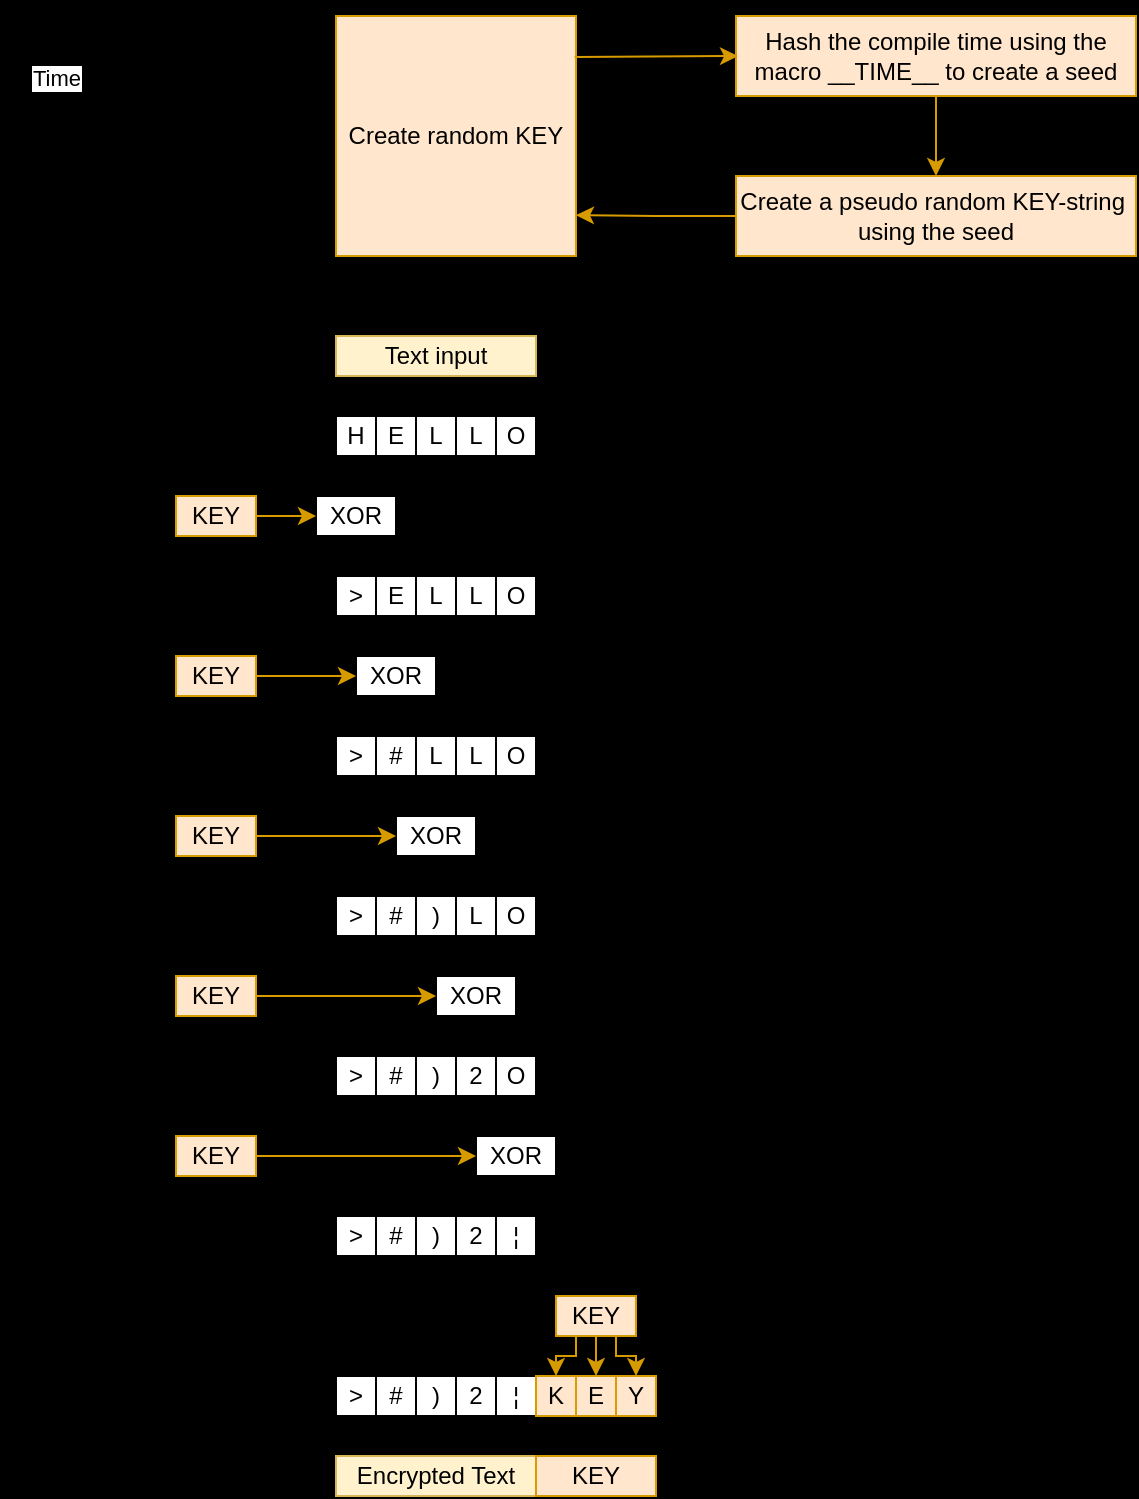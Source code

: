 <mxfile version="24.7.16">
  <diagram name="Page-1" id="gjyw_CzvkztHCU5vyYOj">
    <mxGraphModel dx="677" dy="366" grid="1" gridSize="10" guides="1" tooltips="1" connect="1" arrows="1" fold="1" page="1" pageScale="1" pageWidth="827" pageHeight="1169" background="#000000" math="0" shadow="0">
      <root>
        <mxCell id="0" />
        <mxCell id="1" parent="0" />
        <mxCell id="bcUtvInx1egPYMvvCozg-1" value="Encrypted Text" style="rounded=0;whiteSpace=wrap;html=1;fillColor=#fff2cc;strokeColor=#d6b656;" vertex="1" parent="1">
          <mxGeometry x="320" y="1080" width="100" height="20" as="geometry" />
        </mxCell>
        <mxCell id="bcUtvInx1egPYMvvCozg-2" value="KEY" style="rounded=0;whiteSpace=wrap;html=1;fillColor=#ffe6cc;strokeColor=#d79b00;" vertex="1" parent="1">
          <mxGeometry x="420" y="1080" width="60" height="20" as="geometry" />
        </mxCell>
        <mxCell id="bcUtvInx1egPYMvvCozg-3" value="Create random KEY" style="rounded=0;whiteSpace=wrap;html=1;fillColor=#ffe6cc;strokeColor=#d79b00;" vertex="1" parent="1">
          <mxGeometry x="320" y="360" width="120" height="120" as="geometry" />
        </mxCell>
        <mxCell id="bcUtvInx1egPYMvvCozg-7" style="edgeStyle=orthogonalEdgeStyle;rounded=0;orthogonalLoop=1;jettySize=auto;html=1;exitX=0.5;exitY=1;exitDx=0;exitDy=0;entryX=0.5;entryY=0;entryDx=0;entryDy=0;fillColor=#ffe6cc;strokeColor=#d79b00;" edge="1" parent="1" source="bcUtvInx1egPYMvvCozg-4" target="bcUtvInx1egPYMvvCozg-6">
          <mxGeometry relative="1" as="geometry" />
        </mxCell>
        <mxCell id="bcUtvInx1egPYMvvCozg-4" value="Hash the compile time using the macro __TIME__ to create a seed" style="rounded=0;whiteSpace=wrap;html=1;fillColor=#ffe6cc;strokeColor=#d79b00;" vertex="1" parent="1">
          <mxGeometry x="520" y="360" width="200" height="40" as="geometry" />
        </mxCell>
        <mxCell id="bcUtvInx1egPYMvvCozg-5" style="edgeStyle=orthogonalEdgeStyle;rounded=0;orthogonalLoop=1;jettySize=auto;html=1;exitX=0.994;exitY=0.171;exitDx=0;exitDy=0;fillColor=#ffe6cc;strokeColor=#d79b00;exitPerimeter=0;" edge="1" parent="1" source="bcUtvInx1egPYMvvCozg-3">
          <mxGeometry relative="1" as="geometry">
            <mxPoint x="521" y="380" as="targetPoint" />
          </mxGeometry>
        </mxCell>
        <mxCell id="bcUtvInx1egPYMvvCozg-6" value="&lt;div&gt;Create a pseudo random KEY-string&amp;nbsp;&lt;/div&gt;&lt;div&gt;using the seed&lt;/div&gt;" style="rounded=0;whiteSpace=wrap;html=1;fillColor=#ffe6cc;strokeColor=#d79b00;" vertex="1" parent="1">
          <mxGeometry x="520" y="440" width="200" height="40" as="geometry" />
        </mxCell>
        <mxCell id="bcUtvInx1egPYMvvCozg-8" style="edgeStyle=orthogonalEdgeStyle;rounded=0;orthogonalLoop=1;jettySize=auto;html=1;exitX=0;exitY=0.5;exitDx=0;exitDy=0;entryX=1;entryY=0.83;entryDx=0;entryDy=0;entryPerimeter=0;fillColor=#ffe6cc;strokeColor=#d79b00;" edge="1" parent="1" source="bcUtvInx1egPYMvvCozg-6" target="bcUtvInx1egPYMvvCozg-3">
          <mxGeometry relative="1" as="geometry" />
        </mxCell>
        <mxCell id="bcUtvInx1egPYMvvCozg-21" style="edgeStyle=orthogonalEdgeStyle;rounded=0;orthogonalLoop=1;jettySize=auto;html=1;exitX=0.5;exitY=1;exitDx=0;exitDy=0;entryX=0.5;entryY=0;entryDx=0;entryDy=0;" edge="1" parent="1" source="bcUtvInx1egPYMvvCozg-9" target="bcUtvInx1egPYMvvCozg-20">
          <mxGeometry relative="1" as="geometry" />
        </mxCell>
        <mxCell id="bcUtvInx1egPYMvvCozg-9" value="H" style="rounded=0;whiteSpace=wrap;html=1;" vertex="1" parent="1">
          <mxGeometry x="320" y="560" width="20" height="20" as="geometry" />
        </mxCell>
        <mxCell id="bcUtvInx1egPYMvvCozg-26" style="edgeStyle=orthogonalEdgeStyle;rounded=0;orthogonalLoop=1;jettySize=auto;html=1;exitX=0.5;exitY=1;exitDx=0;exitDy=0;entryX=0.75;entryY=0;entryDx=0;entryDy=0;" edge="1" parent="1" source="bcUtvInx1egPYMvvCozg-10" target="bcUtvInx1egPYMvvCozg-20">
          <mxGeometry relative="1" as="geometry" />
        </mxCell>
        <mxCell id="bcUtvInx1egPYMvvCozg-10" value="E" style="rounded=0;whiteSpace=wrap;html=1;" vertex="1" parent="1">
          <mxGeometry x="340" y="560" width="20" height="20" as="geometry" />
        </mxCell>
        <mxCell id="bcUtvInx1egPYMvvCozg-11" value="L" style="rounded=0;whiteSpace=wrap;html=1;" vertex="1" parent="1">
          <mxGeometry x="360" y="560" width="20" height="20" as="geometry" />
        </mxCell>
        <mxCell id="bcUtvInx1egPYMvvCozg-12" value="L" style="rounded=0;whiteSpace=wrap;html=1;" vertex="1" parent="1">
          <mxGeometry x="380" y="560" width="20" height="20" as="geometry" />
        </mxCell>
        <mxCell id="bcUtvInx1egPYMvvCozg-13" value="O" style="rounded=0;whiteSpace=wrap;html=1;" vertex="1" parent="1">
          <mxGeometry x="400" y="560" width="20" height="20" as="geometry" />
        </mxCell>
        <mxCell id="bcUtvInx1egPYMvvCozg-14" value="0" style="text;html=1;align=center;verticalAlign=middle;whiteSpace=wrap;rounded=0;" vertex="1" parent="1">
          <mxGeometry x="320" y="540" width="20" height="20" as="geometry" />
        </mxCell>
        <mxCell id="bcUtvInx1egPYMvvCozg-15" value="Index" style="text;html=1;align=center;verticalAlign=middle;whiteSpace=wrap;rounded=0;" vertex="1" parent="1">
          <mxGeometry x="280" y="540" width="40" height="20" as="geometry" />
        </mxCell>
        <mxCell id="bcUtvInx1egPYMvvCozg-16" value="1" style="text;html=1;align=center;verticalAlign=middle;whiteSpace=wrap;rounded=0;" vertex="1" parent="1">
          <mxGeometry x="340" y="540" width="20" height="20" as="geometry" />
        </mxCell>
        <mxCell id="bcUtvInx1egPYMvvCozg-17" value="2" style="text;html=1;align=center;verticalAlign=middle;whiteSpace=wrap;rounded=0;" vertex="1" parent="1">
          <mxGeometry x="360" y="540" width="20" height="20" as="geometry" />
        </mxCell>
        <mxCell id="bcUtvInx1egPYMvvCozg-18" value="3" style="text;html=1;align=center;verticalAlign=middle;whiteSpace=wrap;rounded=0;" vertex="1" parent="1">
          <mxGeometry x="380" y="540" width="20" height="20" as="geometry" />
        </mxCell>
        <mxCell id="bcUtvInx1egPYMvvCozg-19" value="4" style="text;html=1;align=center;verticalAlign=middle;whiteSpace=wrap;rounded=0;" vertex="1" parent="1">
          <mxGeometry x="400" y="540" width="20" height="20" as="geometry" />
        </mxCell>
        <mxCell id="bcUtvInx1egPYMvvCozg-32" style="edgeStyle=orthogonalEdgeStyle;rounded=0;orthogonalLoop=1;jettySize=auto;html=1;exitX=0.5;exitY=1;exitDx=0;exitDy=0;entryX=0.5;entryY=0;entryDx=0;entryDy=0;" edge="1" parent="1" source="bcUtvInx1egPYMvvCozg-20" target="bcUtvInx1egPYMvvCozg-27">
          <mxGeometry relative="1" as="geometry" />
        </mxCell>
        <mxCell id="bcUtvInx1egPYMvvCozg-20" value="XOR" style="rounded=0;whiteSpace=wrap;html=1;" vertex="1" parent="1">
          <mxGeometry x="310" y="600" width="40" height="20" as="geometry" />
        </mxCell>
        <mxCell id="bcUtvInx1egPYMvvCozg-25" style="edgeStyle=orthogonalEdgeStyle;rounded=0;orthogonalLoop=1;jettySize=auto;html=1;exitX=1;exitY=0.5;exitDx=0;exitDy=0;entryX=0;entryY=0.5;entryDx=0;entryDy=0;fillColor=#ffe6cc;strokeColor=#d79b00;" edge="1" parent="1" source="bcUtvInx1egPYMvvCozg-24" target="bcUtvInx1egPYMvvCozg-20">
          <mxGeometry relative="1" as="geometry" />
        </mxCell>
        <mxCell id="bcUtvInx1egPYMvvCozg-24" value="KEY" style="rounded=0;whiteSpace=wrap;html=1;fillColor=#ffe6cc;strokeColor=#d79b00;" vertex="1" parent="1">
          <mxGeometry x="240" y="600" width="40" height="20" as="geometry" />
        </mxCell>
        <mxCell id="bcUtvInx1egPYMvvCozg-41" style="edgeStyle=orthogonalEdgeStyle;rounded=0;orthogonalLoop=1;jettySize=auto;html=1;exitX=0.5;exitY=1;exitDx=0;exitDy=0;entryX=0.25;entryY=0;entryDx=0;entryDy=0;" edge="1" parent="1" source="bcUtvInx1egPYMvvCozg-27" target="bcUtvInx1egPYMvvCozg-34">
          <mxGeometry relative="1" as="geometry">
            <Array as="points">
              <mxPoint x="330" y="670" />
              <mxPoint x="340" y="670" />
            </Array>
          </mxGeometry>
        </mxCell>
        <mxCell id="bcUtvInx1egPYMvvCozg-27" value="&amp;gt;" style="rounded=0;whiteSpace=wrap;html=1;" vertex="1" parent="1">
          <mxGeometry x="320" y="640" width="20" height="20" as="geometry" />
        </mxCell>
        <mxCell id="bcUtvInx1egPYMvvCozg-42" style="edgeStyle=orthogonalEdgeStyle;rounded=0;orthogonalLoop=1;jettySize=auto;html=1;exitX=0.5;exitY=1;exitDx=0;exitDy=0;entryX=0.5;entryY=0;entryDx=0;entryDy=0;" edge="1" parent="1" source="bcUtvInx1egPYMvvCozg-28" target="bcUtvInx1egPYMvvCozg-34">
          <mxGeometry relative="1" as="geometry">
            <Array as="points">
              <mxPoint x="350" y="670" />
              <mxPoint x="350" y="670" />
            </Array>
          </mxGeometry>
        </mxCell>
        <mxCell id="bcUtvInx1egPYMvvCozg-28" value="E" style="rounded=0;whiteSpace=wrap;html=1;" vertex="1" parent="1">
          <mxGeometry x="340" y="640" width="20" height="20" as="geometry" />
        </mxCell>
        <mxCell id="bcUtvInx1egPYMvvCozg-43" style="edgeStyle=orthogonalEdgeStyle;rounded=0;orthogonalLoop=1;jettySize=auto;html=1;exitX=0.5;exitY=1;exitDx=0;exitDy=0;entryX=0.75;entryY=0;entryDx=0;entryDy=0;" edge="1" parent="1" source="bcUtvInx1egPYMvvCozg-29" target="bcUtvInx1egPYMvvCozg-34">
          <mxGeometry relative="1" as="geometry">
            <Array as="points">
              <mxPoint x="370" y="670" />
              <mxPoint x="360" y="670" />
            </Array>
          </mxGeometry>
        </mxCell>
        <mxCell id="bcUtvInx1egPYMvvCozg-29" value="L" style="rounded=0;whiteSpace=wrap;html=1;" vertex="1" parent="1">
          <mxGeometry x="360" y="640" width="20" height="20" as="geometry" />
        </mxCell>
        <mxCell id="bcUtvInx1egPYMvvCozg-30" value="L" style="rounded=0;whiteSpace=wrap;html=1;" vertex="1" parent="1">
          <mxGeometry x="380" y="640" width="20" height="20" as="geometry" />
        </mxCell>
        <mxCell id="bcUtvInx1egPYMvvCozg-31" value="O" style="rounded=0;whiteSpace=wrap;html=1;" vertex="1" parent="1">
          <mxGeometry x="400" y="640" width="20" height="20" as="geometry" />
        </mxCell>
        <mxCell id="bcUtvInx1egPYMvvCozg-57" style="edgeStyle=orthogonalEdgeStyle;rounded=0;orthogonalLoop=1;jettySize=auto;html=1;exitX=0.5;exitY=1;exitDx=0;exitDy=0;entryX=0.5;entryY=0;entryDx=0;entryDy=0;" edge="1" parent="1" source="bcUtvInx1egPYMvvCozg-34" target="bcUtvInx1egPYMvvCozg-36">
          <mxGeometry relative="1" as="geometry" />
        </mxCell>
        <mxCell id="bcUtvInx1egPYMvvCozg-34" value="XOR" style="rounded=0;whiteSpace=wrap;html=1;" vertex="1" parent="1">
          <mxGeometry x="330" y="680" width="40" height="20" as="geometry" />
        </mxCell>
        <mxCell id="bcUtvInx1egPYMvvCozg-35" value="&amp;gt;" style="rounded=0;whiteSpace=wrap;html=1;" vertex="1" parent="1">
          <mxGeometry x="320" y="720" width="20" height="20" as="geometry" />
        </mxCell>
        <mxCell id="bcUtvInx1egPYMvvCozg-56" style="edgeStyle=orthogonalEdgeStyle;rounded=0;orthogonalLoop=1;jettySize=auto;html=1;exitX=0.5;exitY=1;exitDx=0;exitDy=0;entryX=0.25;entryY=0;entryDx=0;entryDy=0;" edge="1" parent="1" source="bcUtvInx1egPYMvvCozg-36" target="bcUtvInx1egPYMvvCozg-47">
          <mxGeometry relative="1" as="geometry">
            <Array as="points">
              <mxPoint x="350" y="750" />
              <mxPoint x="360" y="750" />
            </Array>
          </mxGeometry>
        </mxCell>
        <mxCell id="bcUtvInx1egPYMvvCozg-36" value="#" style="rounded=0;whiteSpace=wrap;html=1;" vertex="1" parent="1">
          <mxGeometry x="340" y="720" width="20" height="20" as="geometry" />
        </mxCell>
        <mxCell id="bcUtvInx1egPYMvvCozg-58" style="edgeStyle=orthogonalEdgeStyle;rounded=0;orthogonalLoop=1;jettySize=auto;html=1;exitX=0.5;exitY=1;exitDx=0;exitDy=0;entryX=0.5;entryY=0;entryDx=0;entryDy=0;" edge="1" parent="1" source="bcUtvInx1egPYMvvCozg-37" target="bcUtvInx1egPYMvvCozg-47">
          <mxGeometry relative="1" as="geometry" />
        </mxCell>
        <mxCell id="bcUtvInx1egPYMvvCozg-37" value="L" style="rounded=0;whiteSpace=wrap;html=1;" vertex="1" parent="1">
          <mxGeometry x="360" y="720" width="20" height="20" as="geometry" />
        </mxCell>
        <mxCell id="bcUtvInx1egPYMvvCozg-59" style="edgeStyle=orthogonalEdgeStyle;rounded=0;orthogonalLoop=1;jettySize=auto;html=1;exitX=0.5;exitY=1;exitDx=0;exitDy=0;entryX=0.75;entryY=0;entryDx=0;entryDy=0;" edge="1" parent="1" source="bcUtvInx1egPYMvvCozg-38" target="bcUtvInx1egPYMvvCozg-47">
          <mxGeometry relative="1" as="geometry">
            <Array as="points">
              <mxPoint x="390" y="750" />
              <mxPoint x="380" y="750" />
            </Array>
          </mxGeometry>
        </mxCell>
        <mxCell id="bcUtvInx1egPYMvvCozg-38" value="L" style="rounded=0;whiteSpace=wrap;html=1;" vertex="1" parent="1">
          <mxGeometry x="380" y="720" width="20" height="20" as="geometry" />
        </mxCell>
        <mxCell id="bcUtvInx1egPYMvvCozg-39" value="O" style="rounded=0;whiteSpace=wrap;html=1;" vertex="1" parent="1">
          <mxGeometry x="400" y="720" width="20" height="20" as="geometry" />
        </mxCell>
        <mxCell id="bcUtvInx1egPYMvvCozg-45" style="edgeStyle=orthogonalEdgeStyle;rounded=0;orthogonalLoop=1;jettySize=auto;html=1;exitX=1;exitY=0.5;exitDx=0;exitDy=0;entryX=0;entryY=0.5;entryDx=0;entryDy=0;fillColor=#ffe6cc;strokeColor=#d79b00;" edge="1" parent="1" source="bcUtvInx1egPYMvvCozg-44" target="bcUtvInx1egPYMvvCozg-34">
          <mxGeometry relative="1" as="geometry" />
        </mxCell>
        <mxCell id="bcUtvInx1egPYMvvCozg-44" value="KEY" style="rounded=0;whiteSpace=wrap;html=1;fillColor=#ffe6cc;strokeColor=#d79b00;" vertex="1" parent="1">
          <mxGeometry x="240" y="680" width="40" height="20" as="geometry" />
        </mxCell>
        <mxCell id="bcUtvInx1egPYMvvCozg-55" style="edgeStyle=orthogonalEdgeStyle;rounded=0;orthogonalLoop=1;jettySize=auto;html=1;exitX=0.5;exitY=1;exitDx=0;exitDy=0;entryX=0.5;entryY=0;entryDx=0;entryDy=0;" edge="1" parent="1" source="bcUtvInx1egPYMvvCozg-47" target="bcUtvInx1egPYMvvCozg-50">
          <mxGeometry relative="1" as="geometry" />
        </mxCell>
        <mxCell id="bcUtvInx1egPYMvvCozg-47" value="XOR" style="rounded=0;whiteSpace=wrap;html=1;" vertex="1" parent="1">
          <mxGeometry x="350" y="760" width="40" height="20" as="geometry" />
        </mxCell>
        <mxCell id="bcUtvInx1egPYMvvCozg-48" value="&amp;gt;" style="rounded=0;whiteSpace=wrap;html=1;" vertex="1" parent="1">
          <mxGeometry x="320" y="800" width="20" height="20" as="geometry" />
        </mxCell>
        <mxCell id="bcUtvInx1egPYMvvCozg-49" value="#" style="rounded=0;whiteSpace=wrap;html=1;" vertex="1" parent="1">
          <mxGeometry x="340" y="800" width="20" height="20" as="geometry" />
        </mxCell>
        <mxCell id="bcUtvInx1egPYMvvCozg-70" style="edgeStyle=orthogonalEdgeStyle;rounded=0;orthogonalLoop=1;jettySize=auto;html=1;exitX=0.5;exitY=1;exitDx=0;exitDy=0;entryX=0.25;entryY=0;entryDx=0;entryDy=0;" edge="1" parent="1" source="bcUtvInx1egPYMvvCozg-50" target="bcUtvInx1egPYMvvCozg-61">
          <mxGeometry relative="1" as="geometry">
            <Array as="points">
              <mxPoint x="370" y="830" />
              <mxPoint x="380" y="830" />
            </Array>
          </mxGeometry>
        </mxCell>
        <mxCell id="bcUtvInx1egPYMvvCozg-50" value=")" style="rounded=0;whiteSpace=wrap;html=1;" vertex="1" parent="1">
          <mxGeometry x="360" y="800" width="20" height="20" as="geometry" />
        </mxCell>
        <mxCell id="bcUtvInx1egPYMvvCozg-71" style="edgeStyle=orthogonalEdgeStyle;rounded=0;orthogonalLoop=1;jettySize=auto;html=1;exitX=0.5;exitY=1;exitDx=0;exitDy=0;entryX=0.5;entryY=0;entryDx=0;entryDy=0;" edge="1" parent="1" source="bcUtvInx1egPYMvvCozg-51" target="bcUtvInx1egPYMvvCozg-61">
          <mxGeometry relative="1" as="geometry" />
        </mxCell>
        <mxCell id="bcUtvInx1egPYMvvCozg-51" value="L" style="rounded=0;whiteSpace=wrap;html=1;" vertex="1" parent="1">
          <mxGeometry x="380" y="800" width="20" height="20" as="geometry" />
        </mxCell>
        <mxCell id="bcUtvInx1egPYMvvCozg-72" style="edgeStyle=orthogonalEdgeStyle;rounded=0;orthogonalLoop=1;jettySize=auto;html=1;exitX=0.5;exitY=1;exitDx=0;exitDy=0;entryX=0.75;entryY=0;entryDx=0;entryDy=0;" edge="1" parent="1" source="bcUtvInx1egPYMvvCozg-52" target="bcUtvInx1egPYMvvCozg-61">
          <mxGeometry relative="1" as="geometry">
            <Array as="points">
              <mxPoint x="410" y="830" />
              <mxPoint x="400" y="830" />
            </Array>
          </mxGeometry>
        </mxCell>
        <mxCell id="bcUtvInx1egPYMvvCozg-52" value="O" style="rounded=0;whiteSpace=wrap;html=1;" vertex="1" parent="1">
          <mxGeometry x="400" y="800" width="20" height="20" as="geometry" />
        </mxCell>
        <mxCell id="bcUtvInx1egPYMvvCozg-53" style="edgeStyle=orthogonalEdgeStyle;rounded=0;orthogonalLoop=1;jettySize=auto;html=1;exitX=1;exitY=0.5;exitDx=0;exitDy=0;entryX=0;entryY=0.5;entryDx=0;entryDy=0;fillColor=#ffe6cc;strokeColor=#d79b00;" edge="1" parent="1" source="bcUtvInx1egPYMvvCozg-54" target="bcUtvInx1egPYMvvCozg-47">
          <mxGeometry relative="1" as="geometry" />
        </mxCell>
        <mxCell id="bcUtvInx1egPYMvvCozg-54" value="KEY" style="rounded=0;whiteSpace=wrap;html=1;fillColor=#ffe6cc;strokeColor=#d79b00;" vertex="1" parent="1">
          <mxGeometry x="240" y="760" width="40" height="20" as="geometry" />
        </mxCell>
        <mxCell id="bcUtvInx1egPYMvvCozg-69" style="edgeStyle=orthogonalEdgeStyle;rounded=0;orthogonalLoop=1;jettySize=auto;html=1;exitX=0.5;exitY=1;exitDx=0;exitDy=0;entryX=0.5;entryY=0;entryDx=0;entryDy=0;" edge="1" parent="1" source="bcUtvInx1egPYMvvCozg-61" target="bcUtvInx1egPYMvvCozg-65">
          <mxGeometry relative="1" as="geometry" />
        </mxCell>
        <mxCell id="bcUtvInx1egPYMvvCozg-61" value="XOR" style="rounded=0;whiteSpace=wrap;html=1;" vertex="1" parent="1">
          <mxGeometry x="370" y="840" width="40" height="20" as="geometry" />
        </mxCell>
        <mxCell id="bcUtvInx1egPYMvvCozg-62" value="&amp;gt;" style="rounded=0;whiteSpace=wrap;html=1;" vertex="1" parent="1">
          <mxGeometry x="320" y="880" width="20" height="20" as="geometry" />
        </mxCell>
        <mxCell id="bcUtvInx1egPYMvvCozg-63" value="#" style="rounded=0;whiteSpace=wrap;html=1;" vertex="1" parent="1">
          <mxGeometry x="340" y="880" width="20" height="20" as="geometry" />
        </mxCell>
        <mxCell id="bcUtvInx1egPYMvvCozg-64" value=")" style="rounded=0;whiteSpace=wrap;html=1;" vertex="1" parent="1">
          <mxGeometry x="360" y="880" width="20" height="20" as="geometry" />
        </mxCell>
        <mxCell id="bcUtvInx1egPYMvvCozg-83" style="edgeStyle=orthogonalEdgeStyle;rounded=0;orthogonalLoop=1;jettySize=auto;html=1;exitX=0.5;exitY=1;exitDx=0;exitDy=0;entryX=0.25;entryY=0;entryDx=0;entryDy=0;" edge="1" parent="1" source="bcUtvInx1egPYMvvCozg-65" target="bcUtvInx1egPYMvvCozg-74">
          <mxGeometry relative="1" as="geometry">
            <Array as="points">
              <mxPoint x="390" y="910" />
              <mxPoint x="400" y="910" />
            </Array>
          </mxGeometry>
        </mxCell>
        <mxCell id="bcUtvInx1egPYMvvCozg-65" value="2" style="rounded=0;whiteSpace=wrap;html=1;" vertex="1" parent="1">
          <mxGeometry x="380" y="880" width="20" height="20" as="geometry" />
        </mxCell>
        <mxCell id="bcUtvInx1egPYMvvCozg-84" style="edgeStyle=orthogonalEdgeStyle;rounded=0;orthogonalLoop=1;jettySize=auto;html=1;exitX=0.5;exitY=1;exitDx=0;exitDy=0;entryX=0.5;entryY=0;entryDx=0;entryDy=0;" edge="1" parent="1" source="bcUtvInx1egPYMvvCozg-66" target="bcUtvInx1egPYMvvCozg-74">
          <mxGeometry relative="1" as="geometry" />
        </mxCell>
        <mxCell id="bcUtvInx1egPYMvvCozg-66" value="O" style="rounded=0;whiteSpace=wrap;html=1;" vertex="1" parent="1">
          <mxGeometry x="400" y="880" width="20" height="20" as="geometry" />
        </mxCell>
        <mxCell id="bcUtvInx1egPYMvvCozg-67" style="edgeStyle=orthogonalEdgeStyle;rounded=0;orthogonalLoop=1;jettySize=auto;html=1;exitX=1;exitY=0.5;exitDx=0;exitDy=0;entryX=0;entryY=0.5;entryDx=0;entryDy=0;fillColor=#ffe6cc;strokeColor=#d79b00;" edge="1" parent="1" source="bcUtvInx1egPYMvvCozg-68" target="bcUtvInx1egPYMvvCozg-61">
          <mxGeometry relative="1" as="geometry" />
        </mxCell>
        <mxCell id="bcUtvInx1egPYMvvCozg-68" value="KEY" style="rounded=0;whiteSpace=wrap;html=1;fillColor=#ffe6cc;strokeColor=#d79b00;" vertex="1" parent="1">
          <mxGeometry x="240" y="840" width="40" height="20" as="geometry" />
        </mxCell>
        <mxCell id="bcUtvInx1egPYMvvCozg-82" style="edgeStyle=orthogonalEdgeStyle;rounded=0;orthogonalLoop=1;jettySize=auto;html=1;exitX=0.5;exitY=1;exitDx=0;exitDy=0;entryX=0.5;entryY=0;entryDx=0;entryDy=0;" edge="1" parent="1" source="bcUtvInx1egPYMvvCozg-74" target="bcUtvInx1egPYMvvCozg-79">
          <mxGeometry relative="1" as="geometry" />
        </mxCell>
        <mxCell id="bcUtvInx1egPYMvvCozg-74" value="XOR" style="rounded=0;whiteSpace=wrap;html=1;" vertex="1" parent="1">
          <mxGeometry x="390" y="920" width="40" height="20" as="geometry" />
        </mxCell>
        <mxCell id="bcUtvInx1egPYMvvCozg-75" value="&amp;gt;" style="rounded=0;whiteSpace=wrap;html=1;" vertex="1" parent="1">
          <mxGeometry x="320" y="960" width="20" height="20" as="geometry" />
        </mxCell>
        <mxCell id="bcUtvInx1egPYMvvCozg-76" value="#" style="rounded=0;whiteSpace=wrap;html=1;" vertex="1" parent="1">
          <mxGeometry x="340" y="960" width="20" height="20" as="geometry" />
        </mxCell>
        <mxCell id="bcUtvInx1egPYMvvCozg-77" value=")" style="rounded=0;whiteSpace=wrap;html=1;" vertex="1" parent="1">
          <mxGeometry x="360" y="960" width="20" height="20" as="geometry" />
        </mxCell>
        <mxCell id="bcUtvInx1egPYMvvCozg-78" value="2" style="rounded=0;whiteSpace=wrap;html=1;" vertex="1" parent="1">
          <mxGeometry x="380" y="960" width="20" height="20" as="geometry" />
        </mxCell>
        <mxCell id="bcUtvInx1egPYMvvCozg-79" value="¦" style="rounded=0;whiteSpace=wrap;html=1;" vertex="1" parent="1">
          <mxGeometry x="400" y="960" width="20" height="20" as="geometry" />
        </mxCell>
        <mxCell id="bcUtvInx1egPYMvvCozg-80" style="edgeStyle=orthogonalEdgeStyle;rounded=0;orthogonalLoop=1;jettySize=auto;html=1;exitX=1;exitY=0.5;exitDx=0;exitDy=0;entryX=0;entryY=0.5;entryDx=0;entryDy=0;fillColor=#ffe6cc;strokeColor=#d79b00;" edge="1" parent="1" source="bcUtvInx1egPYMvvCozg-81" target="bcUtvInx1egPYMvvCozg-74">
          <mxGeometry relative="1" as="geometry" />
        </mxCell>
        <mxCell id="bcUtvInx1egPYMvvCozg-81" value="KEY" style="rounded=0;whiteSpace=wrap;html=1;fillColor=#ffe6cc;strokeColor=#d79b00;" vertex="1" parent="1">
          <mxGeometry x="240" y="920" width="40" height="20" as="geometry" />
        </mxCell>
        <mxCell id="bcUtvInx1egPYMvvCozg-85" value="" style="endArrow=classic;html=1;rounded=0;" edge="1" parent="1">
          <mxGeometry width="50" height="50" relative="1" as="geometry">
            <mxPoint x="160" y="360" as="sourcePoint" />
            <mxPoint x="160" y="680" as="targetPoint" />
          </mxGeometry>
        </mxCell>
        <mxCell id="bcUtvInx1egPYMvvCozg-86" value="&lt;div&gt;Time&lt;/div&gt;" style="edgeLabel;html=1;align=center;verticalAlign=middle;resizable=0;points=[];" vertex="1" connectable="0" parent="bcUtvInx1egPYMvvCozg-85">
          <mxGeometry x="0.19" y="-1" relative="1" as="geometry">
            <mxPoint x="21" y="-160" as="offset" />
          </mxGeometry>
        </mxCell>
        <mxCell id="bcUtvInx1egPYMvvCozg-87" value="&amp;gt;" style="rounded=0;whiteSpace=wrap;html=1;" vertex="1" parent="1">
          <mxGeometry x="320" y="1040" width="20" height="20" as="geometry" />
        </mxCell>
        <mxCell id="bcUtvInx1egPYMvvCozg-88" value="#" style="rounded=0;whiteSpace=wrap;html=1;" vertex="1" parent="1">
          <mxGeometry x="340" y="1040" width="20" height="20" as="geometry" />
        </mxCell>
        <mxCell id="bcUtvInx1egPYMvvCozg-89" value=")" style="rounded=0;whiteSpace=wrap;html=1;" vertex="1" parent="1">
          <mxGeometry x="360" y="1040" width="20" height="20" as="geometry" />
        </mxCell>
        <mxCell id="bcUtvInx1egPYMvvCozg-90" value="2" style="rounded=0;whiteSpace=wrap;html=1;" vertex="1" parent="1">
          <mxGeometry x="380" y="1040" width="20" height="20" as="geometry" />
        </mxCell>
        <mxCell id="bcUtvInx1egPYMvvCozg-91" value="¦" style="rounded=0;whiteSpace=wrap;html=1;" vertex="1" parent="1">
          <mxGeometry x="400" y="1040" width="20" height="20" as="geometry" />
        </mxCell>
        <mxCell id="bcUtvInx1egPYMvvCozg-92" value="K" style="rounded=0;whiteSpace=wrap;html=1;fillColor=#ffe6cc;strokeColor=#d79b00;" vertex="1" parent="1">
          <mxGeometry x="420" y="1040" width="20" height="20" as="geometry" />
        </mxCell>
        <mxCell id="bcUtvInx1egPYMvvCozg-93" value="E" style="rounded=0;whiteSpace=wrap;html=1;fillColor=#ffe6cc;strokeColor=#d79b00;" vertex="1" parent="1">
          <mxGeometry x="440" y="1040" width="20" height="20" as="geometry" />
        </mxCell>
        <mxCell id="bcUtvInx1egPYMvvCozg-94" value="Y" style="rounded=0;whiteSpace=wrap;html=1;fillColor=#ffe6cc;strokeColor=#d79b00;" vertex="1" parent="1">
          <mxGeometry x="460" y="1040" width="20" height="20" as="geometry" />
        </mxCell>
        <mxCell id="bcUtvInx1egPYMvvCozg-102" style="edgeStyle=orthogonalEdgeStyle;rounded=0;orthogonalLoop=1;jettySize=auto;html=1;exitX=0.25;exitY=1;exitDx=0;exitDy=0;entryX=0.5;entryY=0;entryDx=0;entryDy=0;fillColor=#ffe6cc;strokeColor=#d79b00;" edge="1" parent="1" source="bcUtvInx1egPYMvvCozg-101" target="bcUtvInx1egPYMvvCozg-92">
          <mxGeometry relative="1" as="geometry">
            <Array as="points">
              <mxPoint x="440" y="1030" />
              <mxPoint x="430" y="1030" />
            </Array>
          </mxGeometry>
        </mxCell>
        <mxCell id="bcUtvInx1egPYMvvCozg-103" style="edgeStyle=orthogonalEdgeStyle;rounded=0;orthogonalLoop=1;jettySize=auto;html=1;exitX=0.5;exitY=1;exitDx=0;exitDy=0;entryX=0.5;entryY=0;entryDx=0;entryDy=0;fillColor=#ffe6cc;strokeColor=#d79b00;" edge="1" parent="1" source="bcUtvInx1egPYMvvCozg-101" target="bcUtvInx1egPYMvvCozg-93">
          <mxGeometry relative="1" as="geometry" />
        </mxCell>
        <mxCell id="bcUtvInx1egPYMvvCozg-104" style="edgeStyle=orthogonalEdgeStyle;rounded=0;orthogonalLoop=1;jettySize=auto;html=1;exitX=0.75;exitY=1;exitDx=0;exitDy=0;entryX=0.5;entryY=0;entryDx=0;entryDy=0;fillColor=#ffe6cc;strokeColor=#d79b00;" edge="1" parent="1" source="bcUtvInx1egPYMvvCozg-101" target="bcUtvInx1egPYMvvCozg-94">
          <mxGeometry relative="1" as="geometry">
            <Array as="points">
              <mxPoint x="460" y="1030" />
              <mxPoint x="470" y="1030" />
            </Array>
          </mxGeometry>
        </mxCell>
        <mxCell id="bcUtvInx1egPYMvvCozg-101" value="KEY" style="rounded=0;whiteSpace=wrap;html=1;fillColor=#ffe6cc;strokeColor=#d79b00;" vertex="1" parent="1">
          <mxGeometry x="430" y="1000" width="40" height="20" as="geometry" />
        </mxCell>
        <mxCell id="bcUtvInx1egPYMvvCozg-105" value="Text input" style="rounded=0;whiteSpace=wrap;html=1;fillColor=#fff2cc;strokeColor=#d6b656;" vertex="1" parent="1">
          <mxGeometry x="320" y="520" width="100" height="20" as="geometry" />
        </mxCell>
      </root>
    </mxGraphModel>
  </diagram>
</mxfile>
